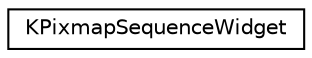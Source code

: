 digraph "Graphical Class Hierarchy"
{
  edge [fontname="Helvetica",fontsize="10",labelfontname="Helvetica",labelfontsize="10"];
  node [fontname="Helvetica",fontsize="10",shape=record];
  rankdir="LR";
  Node0 [label="KPixmapSequenceWidget",height=0.2,width=0.4,color="black", fillcolor="white", style="filled",URL="$classKPixmapSequenceWidget.html",tooltip="A simple widget showing a fixed size pixmap sequence. "];
}
